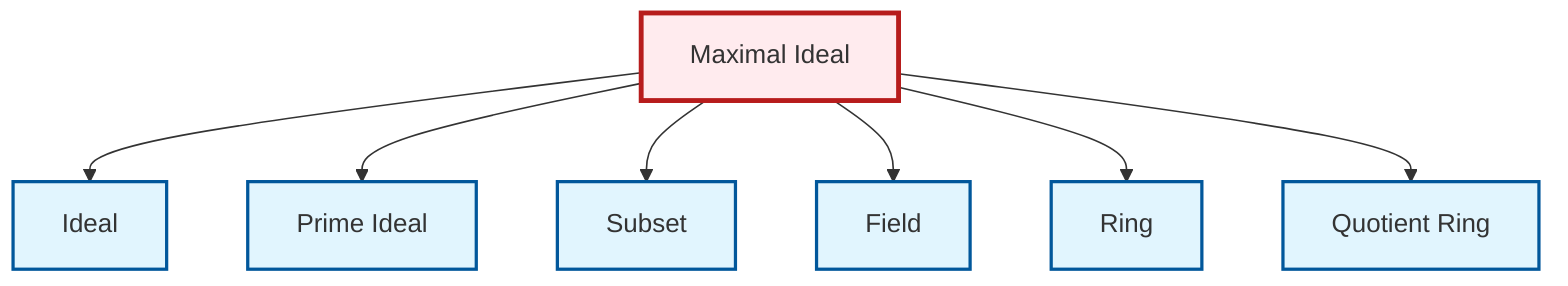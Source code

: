 graph TD
    classDef definition fill:#e1f5fe,stroke:#01579b,stroke-width:2px
    classDef theorem fill:#f3e5f5,stroke:#4a148c,stroke-width:2px
    classDef axiom fill:#fff3e0,stroke:#e65100,stroke-width:2px
    classDef example fill:#e8f5e9,stroke:#1b5e20,stroke-width:2px
    classDef current fill:#ffebee,stroke:#b71c1c,stroke-width:3px
    def-maximal-ideal["Maximal Ideal"]:::definition
    def-prime-ideal["Prime Ideal"]:::definition
    def-field["Field"]:::definition
    def-ring["Ring"]:::definition
    def-ideal["Ideal"]:::definition
    def-quotient-ring["Quotient Ring"]:::definition
    def-subset["Subset"]:::definition
    def-maximal-ideal --> def-ideal
    def-maximal-ideal --> def-prime-ideal
    def-maximal-ideal --> def-subset
    def-maximal-ideal --> def-field
    def-maximal-ideal --> def-ring
    def-maximal-ideal --> def-quotient-ring
    class def-maximal-ideal current